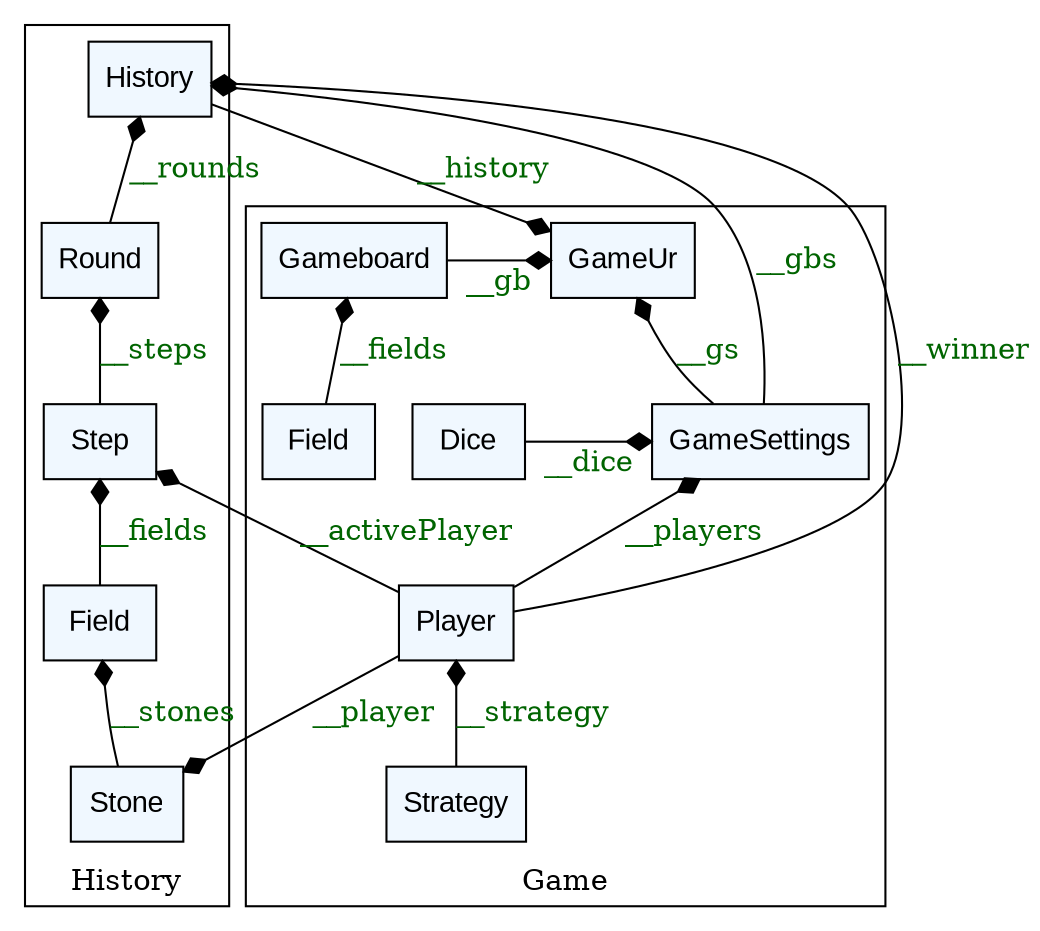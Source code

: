 digraph "classes" {
rankdir=BT
charset="utf-8"
node [fontname="Arial",style="bold", shape="box"]
subgraph cluster_aktive{
    label="Game"
"game-ur-analysis-prework.src.codeGameSimulation.gameboard.Field.Field" [fillcolor="aliceblue", fontcolor="black", label="Field", style="filled"];
// "game-ur-analysis-prework.src.codeGameSimulation.gameboard.Field.FieldFullError" [fillcolor="aliceblue", fontcolor="red", label="FieldFullError", style="filled"];
"game-ur-analysis-prework.src.codeGameSimulation.GameSettings.GameSettings" [fillcolor="aliceblue", fontcolor="black", label="GameSettings", style="filled"];
"game-ur-analysis-prework.src.codeGameSimulation.GameUr.GameUr" [fillcolor="aliceblue", fontcolor="black", label="GameUr", style="filled"];
// "game-ur-analysis-prework.src.codeGameSimulation.GameUr.GameUrDTO" [fillcolor="aliceblue", fontcolor="black", label="GameUrDTO", style="filled"];
"game-ur-analysis-prework.src.codeGameSimulation.gameboard.Gameboard.Gameboard" [fillcolor="aliceblue", fontcolor="black", label="Gameboard", style="filled"];
"game-ur-analysis-prework.src.codeGameSimulation.Strategies.Strategy" [fillcolor="aliceblue", fontcolor="black", label="Strategy", style="filled"];
// "game-ur-analysis-prework.src.codeGameSimulation.Strategies.MoveFirstStrategy" [fillcolor="aliceblue", fontcolor="black", label="MoveFirstStrategy", style="filled"];
// "game-ur-analysis-prework.src.codeGameSimulation.Strategies.MoveLastStrategy" [fillcolor="aliceblue", fontcolor="black", label="MoveLastStrategy", style="filled"];
// "game-ur-analysis-prework.src.codeGameSimulation.gameboard.Gameboard.MoveTuple" [fillcolor="aliceblue", fontcolor="black", label="MoveTuple", style="filled"];
"game-ur-analysis-prework.src.codeGameSimulation.Player.Player" [fillcolor="aliceblue", fontcolor="black", label="Player", style="filled"];
// "game-ur-analysis-prework.src.codeGameSimulation.jsonDeEncoders.PlayerEncoder" [fillcolor="aliceblue", fontcolor="black", label="PlayerEncoder", style="filled"];
// "game-ur-analysis-prework.src.codeGameSimulation.Strategies.ScoreDoubleRollStrategy" [fillcolor="aliceblue", fontcolor="black", label="ScoreDoubleRollStrategy", style="filled"];
// "game-ur-analysis-prework.src.codeGameSimulation.Strategies.ScoreStrategy" [fillcolor="aliceblue", fontcolor="black", label="ScoreStrategy", style="filled"];
// "game-ur-analysis-prework.src.codeGameSimulation.Strategies.ScoreThrowOpponentStrategy" [fillcolor="aliceblue", fontcolor="black", label="ScoreThrowOpponentStrategy", style="filled"];
// "game-ur-analysis-prework.src.codeGameSimulation.gameboard.Stone.Stone" [fillcolor="aliceblue", fontcolor="black", label="Stone", style="filled"];
// "game-ur-analysis-prework.src.codeGameSimulation.Strategies.RandomStrategy" [fillcolor="aliceblue", fontcolor="black", label="RandomStrategy", style="filled"];
"game-ur-analysis-prework.src.codeGameSimulation.Dice.Dice" [fillcolor="aliceblue", fontcolor="black", label="Dice", style="filled"];
// "game-ur-analysis-prework.src.codeGameSimulation.Dice.D2" [fillcolor="aliceblue", fontcolor="black", label="D2", style="filled"];
// "game-ur-analysis-prework.src.codeGameSimulation.Dice.MultiD2Dice" [fillcolor="aliceblue", fontcolor="black", label="MultiD2Dice", style="filled"];
// "game-ur-analysis-prework.src.codeGameSimulation.Dice.MultiD2DiceNo0" [fillcolor="aliceblue", fontcolor="black", label="MultiD2DiceNo0", style="filled"];
// "game-ur-analysis-prework.src.codeGameSimulation.Dice.D4" [fillcolor="aliceblue", fontcolor="black", label="D4", style="filled"];
// "game-ur-analysis-prework.src.codeGameSimulation.Dice.D6" [fillcolor="aliceblue", fontcolor="black", label="D6", style="filled"];
rank=same {"game-ur-analysis-prework.src.codeGameSimulation.gameboard.Gameboard.Gameboard" -> "game-ur-analysis-prework.src.codeGameSimulation.GameUr.GameUr" [arrowhead="diamond", arrowtail="none", fontcolor="darkgreen", label="__gb", style="solid"];}
rank=same {"game-ur-analysis-prework.src.codeGameSimulation.Dice.Dice" -> "game-ur-analysis-prework.src.codeGameSimulation.GameSettings.GameSettings" [arrowhead="diamond", arrowtail="none", fontcolor="darkgreen", label="__dice", style="solid"];}
}
subgraph cluster_history{
label="History"
"game-ur-analysis-prework.src.codeGameSimulation.History.History" [fillcolor="aliceblue", fontcolor="black", label="History", style="filled"];
"game-ur-analysis-prework.src.codeGameSimulation.History.Round" [fillcolor="aliceblue", fontcolor="black", label="Round", style="filled"];
"game-ur-analysis-prework.src.codeGameSimulation.History.Step" [fillcolor="aliceblue", fontcolor="black", label="Step", style="filled"];
"game-ur-analysis-prework.src.codeGameSimulation.History.Field" [fillcolor="aliceblue", fontcolor="black", label="Field", style="filled"];
"game-ur-analysis-prework.src.codeGameSimulation.History.Stone" [fillcolor="aliceblue", fontcolor="black", label="Stone", style="filled"];
}

"game-ur-analysis-prework.src.codeGameSimulation.Player.Player" -> "game-ur-analysis-prework.src.codeGameSimulation.GameSettings.GameSettings" [arrowhead="diamond", arrowtail="none", fontcolor="darkgreen", label="__players", style="solid"];
"game-ur-analysis-prework.src.codeGameSimulation.Player.Player" -> "game-ur-analysis-prework.src.codeGameSimulation.History.History" [arrowhead="diamond", arrowtail="none", fontcolor="darkgreen", label="__winner", style="solid"];

// "game-ur-analysis-prework.src.codeGameSimulation.Dice.D2" -> "game-ur-analysis-prework.src.codeGameSimulation.Dice.Dice" [arrowhead="empty", arrowtail="none"];
// "game-ur-analysis-prework.src.codeGameSimulation.Dice.D4" -> "game-ur-analysis-prework.src.codeGameSimulation.Dice.Dice" [arrowhead="empty", arrowtail="none"];
// // "game-ur-analysis-prework.src.codeGameSimulation.Dice.D6" -> "game-ur-analysis-prework.src.codeGameSimulation.Dice.Dice" [arrowhead="empty", arrowtail="none"];
// "game-ur-analysis-prework.src.codeGameSimulation.Dice.MultiD2Dice" -> "game-ur-analysis-prework.src.codeGameSimulation.Dice.D2" [arrowhead="empty", arrowtail="none"];
// "game-ur-analysis-prework.src.codeGameSimulation.Dice.MultiD2DiceNo0" -> "game-ur-analysis-prework.src.codeGameSimulation.Dice.D2" [arrowhead="empty", arrowtail="none"];

// "game-ur-analysis-prework.src.codeGameSimulation.Strategies.MoveFirstStrategy" -> "game-ur-analysis-prework.src.codeGameSimulation.Strategies.Strategy" [arrowhead="empty", arrowtail="none"];
// "game-ur-analysis-prework.src.codeGameSimulation.Strategies.MoveLastStrategy" -> "game-ur-analysis-prework.src.codeGameSimulation.Strategies.Strategy" [arrowhead="empty", arrowtail="none"];
// "game-ur-analysis-prework.src.codeGameSimulation.Strategies.RandomStrategy" -> "game-ur-analysis-prework.src.codeGameSimulation.Strategies.Strategy" [arrowhead="empty", arrowtail="none"];
// "game-ur-analysis-prework.src.codeGameSimulation.Strategies.ScoreDoubleRollStrategy" -> "game-ur-analysis-prework.src.codeGameSimulation.Strategies.Strategy" [arrowhead="empty", arrowtail="none"];
// "game-ur-analysis-prework.src.codeGameSimulation.Strategies.ScoreStrategy" -> "game-ur-analysis-prework.src.codeGameSimulation.Strategies.Strategy" [arrowhead="empty", arrowtail="none"];
// "game-ur-analysis-prework.src.codeGameSimulation.Strategies.ScoreThrowOpponentStrategy" -> "game-ur-analysis-prework.src.codeGameSimulation.Strategies.Strategy" [arrowhead="empty", arrowtail="none"];
"game-ur-analysis-prework.src.codeGameSimulation.GameSettings.GameSettings" -> "game-ur-analysis-prework.src.codeGameSimulation.GameUr.GameUr" [arrowhead="diamond", arrowtail="none", fontcolor="darkgreen", label="__gs", style="solid"];
"game-ur-analysis-prework.src.codeGameSimulation.GameSettings.GameSettings" -> "game-ur-analysis-prework.src.codeGameSimulation.History.History" [arrowhead="diamond", arrowtail="none", fontcolor="darkgreen", label="__gbs", style="solid"];
"game-ur-analysis-prework.src.codeGameSimulation.History.Round" -> "game-ur-analysis-prework.src.codeGameSimulation.History.History" [arrowhead="diamond", arrowtail="none", fontcolor="darkgreen", label="__rounds", style="solid"];
"game-ur-analysis-prework.src.codeGameSimulation.History.Step" -> "game-ur-analysis-prework.src.codeGameSimulation.History.Round" [arrowhead="diamond", arrowtail="none", fontcolor="darkgreen", label="__steps", style="solid"];
"game-ur-analysis-prework.src.codeGameSimulation.History.Field" -> "game-ur-analysis-prework.src.codeGameSimulation.History.Step" [arrowhead="diamond", arrowtail="none", fontcolor="darkgreen", label="__fields", style="solid"];
"game-ur-analysis-prework.src.codeGameSimulation.History.Stone" -> "game-ur-analysis-prework.src.codeGameSimulation.History.Field" [arrowhead="diamond", arrowtail="none", fontcolor="darkgreen", label="__stones", style="solid"];
"game-ur-analysis-prework.src.codeGameSimulation.History.History" -> "game-ur-analysis-prework.src.codeGameSimulation.GameUr.GameUr" [arrowhead="diamond", arrowtail="none", fontcolor="darkgreen", label="__history", style="solid"];
"game-ur-analysis-prework.src.codeGameSimulation.Player.Player" -> "game-ur-analysis-prework.src.codeGameSimulation.History.Step" [arrowhead="diamond", arrowtail="none", fontcolor="darkgreen", label="__activePlayer", style="solid"];
"game-ur-analysis-prework.src.codeGameSimulation.Player.Player" -> "game-ur-analysis-prework.src.codeGameSimulation.History.Stone" [arrowhead="diamond", arrowtail="none", fontcolor="darkgreen", label="__player", style="solid"];
"game-ur-analysis-prework.src.codeGameSimulation.Strategies.Strategy" -> "game-ur-analysis-prework.src.codeGameSimulation.Player.Player" [arrowhead="diamond", arrowtail="none", fontcolor="darkgreen", label="__strategy", style="solid"];
"game-ur-analysis-prework.src.codeGameSimulation.gameboard.Field.Field" -> "game-ur-analysis-prework.src.codeGameSimulation.gameboard.Gameboard.Gameboard" [arrowhead="diamond", arrowtail="none", fontcolor="darkgreen", label="__fields", style="solid"];
// "game-ur-analysis-prework.src.codeGameSimulation.gameboard.Field.Field" -> "game-ur-analysis-prework.src.codeGameSimulation.gameboard.Gameboard.MoveTuple" [arrowhead="diamond", arrowtail="none", fontcolor="darkgreen", label="srcField", style="solid"];
// "game-ur-analysis-prework.src.codeGameSimulation.gameboard.Field.Field" -> "game-ur-analysis-prework.src.codeGameSimulation.gameboard.Gameboard.MoveTuple" [arrowhead="diamond", arrowtail="none", fontcolor="darkgreen", label="destField", style="solid"];
// "game-ur-analysis-prework.src.codeGameSimulation.gameboard.Stone.Stone" -> "game-ur-analysis-prework.src.codeGameSimulation.gameboard.Gameboard.MoveTuple" [arrowhead="diamond", arrowtail="none", fontcolor="darkgreen", label="stone", style="solid"];
}
